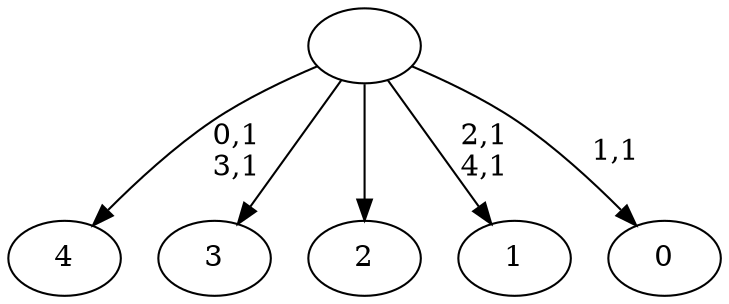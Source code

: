 digraph T {
	10 [label="4"]
	7 [label="3"]
	6 [label="2"]
	5 [label="1"]
	2 [label="0"]
	0 [label=""]
	0 -> 2 [label="1,1"]
	0 -> 5 [label="2,1\n4,1"]
	0 -> 10 [label="0,1\n3,1"]
	0 -> 7 [label=""]
	0 -> 6 [label=""]
}
